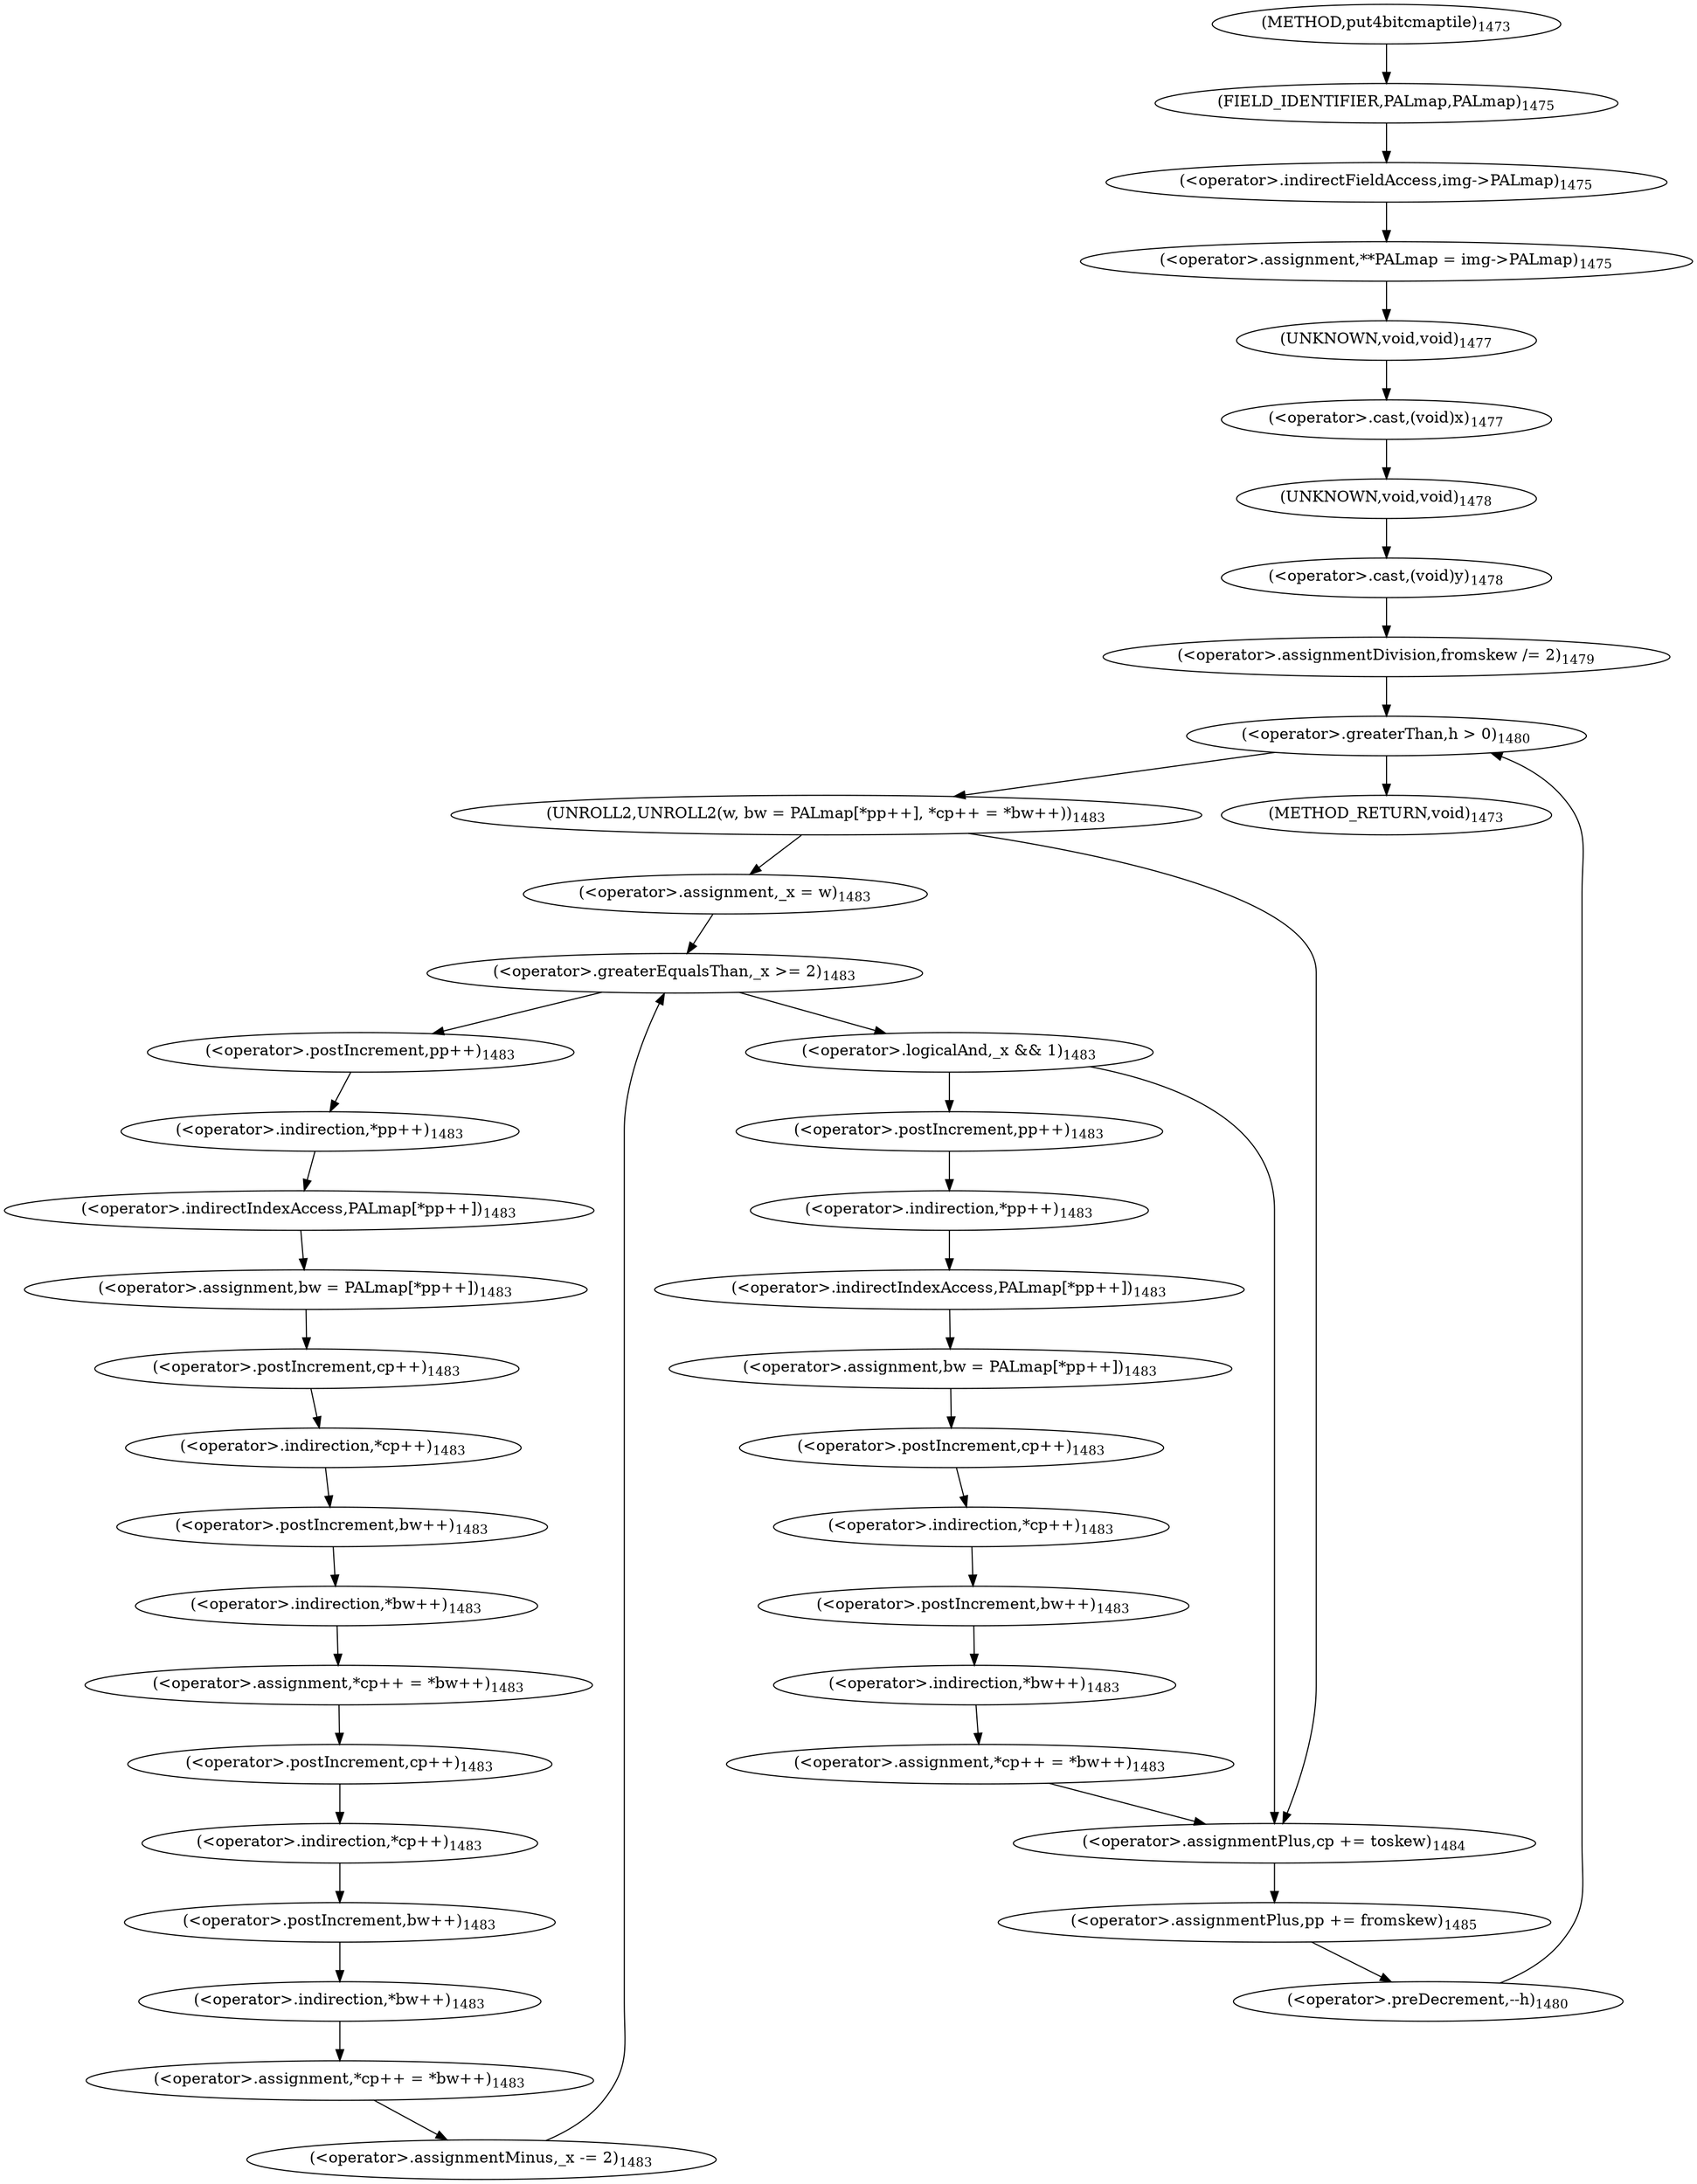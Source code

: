 digraph "put4bitcmaptile" {  
"49407" [label = <(&lt;operator&gt;.assignment,**PALmap = img-&gt;PALmap)<SUB>1475</SUB>> ]
"49412" [label = <(&lt;operator&gt;.cast,(void)x)<SUB>1477</SUB>> ]
"49415" [label = <(&lt;operator&gt;.cast,(void)y)<SUB>1478</SUB>> ]
"49418" [label = <(&lt;operator&gt;.assignmentDivision,fromskew /= 2)<SUB>1479</SUB>> ]
"49409" [label = <(&lt;operator&gt;.indirectFieldAccess,img-&gt;PALmap)<SUB>1475</SUB>> ]
"49413" [label = <(UNKNOWN,void,void)<SUB>1477</SUB>> ]
"49416" [label = <(UNKNOWN,void,void)<SUB>1478</SUB>> ]
"49423" [label = <(&lt;operator&gt;.greaterThan,h &gt; 0)<SUB>1480</SUB>> ]
"49426" [label = <(&lt;operator&gt;.preDecrement,--h)<SUB>1480</SUB>> ]
"49411" [label = <(FIELD_IDENTIFIER,PALmap,PALmap)<SUB>1475</SUB>> ]
"49430" [label = <(UNROLL2,UNROLL2(w, bw = PALmap[*pp++], *cp++ = *bw++))<SUB>1483</SUB>> ]
"49487" [label = <(&lt;operator&gt;.assignmentPlus,cp += toskew)<SUB>1484</SUB>> ]
"49490" [label = <(&lt;operator&gt;.assignmentPlus,pp += fromskew)<SUB>1485</SUB>> ]
"49440" [label = <(&lt;operator&gt;.greaterEqualsThan,_x &gt;= 2)<SUB>1483</SUB>> ]
"49443" [label = <(&lt;operator&gt;.assignmentMinus,_x -= 2)<SUB>1483</SUB>> ]
"49469" [label = <(&lt;operator&gt;.logicalAnd,_x &amp;&amp; 1)<SUB>1483</SUB>> ]
"49437" [label = <(&lt;operator&gt;.assignment,_x = w)<SUB>1483</SUB>> ]
"49447" [label = <(&lt;operator&gt;.assignment,bw = PALmap[*pp++])<SUB>1483</SUB>> ]
"49454" [label = <(&lt;operator&gt;.assignment,*cp++ = *bw++)<SUB>1483</SUB>> ]
"49461" [label = <(&lt;operator&gt;.assignment,*cp++ = *bw++)<SUB>1483</SUB>> ]
"49473" [label = <(&lt;operator&gt;.assignment,bw = PALmap[*pp++])<SUB>1483</SUB>> ]
"49480" [label = <(&lt;operator&gt;.assignment,*cp++ = *bw++)<SUB>1483</SUB>> ]
"49449" [label = <(&lt;operator&gt;.indirectIndexAccess,PALmap[*pp++])<SUB>1483</SUB>> ]
"49455" [label = <(&lt;operator&gt;.indirection,*cp++)<SUB>1483</SUB>> ]
"49458" [label = <(&lt;operator&gt;.indirection,*bw++)<SUB>1483</SUB>> ]
"49462" [label = <(&lt;operator&gt;.indirection,*cp++)<SUB>1483</SUB>> ]
"49465" [label = <(&lt;operator&gt;.indirection,*bw++)<SUB>1483</SUB>> ]
"49475" [label = <(&lt;operator&gt;.indirectIndexAccess,PALmap[*pp++])<SUB>1483</SUB>> ]
"49481" [label = <(&lt;operator&gt;.indirection,*cp++)<SUB>1483</SUB>> ]
"49484" [label = <(&lt;operator&gt;.indirection,*bw++)<SUB>1483</SUB>> ]
"49451" [label = <(&lt;operator&gt;.indirection,*pp++)<SUB>1483</SUB>> ]
"49456" [label = <(&lt;operator&gt;.postIncrement,cp++)<SUB>1483</SUB>> ]
"49459" [label = <(&lt;operator&gt;.postIncrement,bw++)<SUB>1483</SUB>> ]
"49463" [label = <(&lt;operator&gt;.postIncrement,cp++)<SUB>1483</SUB>> ]
"49466" [label = <(&lt;operator&gt;.postIncrement,bw++)<SUB>1483</SUB>> ]
"49477" [label = <(&lt;operator&gt;.indirection,*pp++)<SUB>1483</SUB>> ]
"49482" [label = <(&lt;operator&gt;.postIncrement,cp++)<SUB>1483</SUB>> ]
"49485" [label = <(&lt;operator&gt;.postIncrement,bw++)<SUB>1483</SUB>> ]
"49452" [label = <(&lt;operator&gt;.postIncrement,pp++)<SUB>1483</SUB>> ]
"49478" [label = <(&lt;operator&gt;.postIncrement,pp++)<SUB>1483</SUB>> ]
"49395" [label = <(METHOD,put4bitcmaptile)<SUB>1473</SUB>> ]
"49493" [label = <(METHOD_RETURN,void)<SUB>1473</SUB>> ]
  "49407" -> "49413" 
  "49412" -> "49416" 
  "49415" -> "49418" 
  "49418" -> "49423" 
  "49409" -> "49407" 
  "49413" -> "49412" 
  "49416" -> "49415" 
  "49423" -> "49493" 
  "49423" -> "49430" 
  "49426" -> "49423" 
  "49411" -> "49409" 
  "49430" -> "49437" 
  "49430" -> "49487" 
  "49487" -> "49490" 
  "49490" -> "49426" 
  "49440" -> "49452" 
  "49440" -> "49469" 
  "49443" -> "49440" 
  "49469" -> "49478" 
  "49469" -> "49487" 
  "49437" -> "49440" 
  "49447" -> "49456" 
  "49454" -> "49463" 
  "49461" -> "49443" 
  "49473" -> "49482" 
  "49480" -> "49487" 
  "49449" -> "49447" 
  "49455" -> "49459" 
  "49458" -> "49454" 
  "49462" -> "49466" 
  "49465" -> "49461" 
  "49475" -> "49473" 
  "49481" -> "49485" 
  "49484" -> "49480" 
  "49451" -> "49449" 
  "49456" -> "49455" 
  "49459" -> "49458" 
  "49463" -> "49462" 
  "49466" -> "49465" 
  "49477" -> "49475" 
  "49482" -> "49481" 
  "49485" -> "49484" 
  "49452" -> "49451" 
  "49478" -> "49477" 
  "49395" -> "49411" 
}
